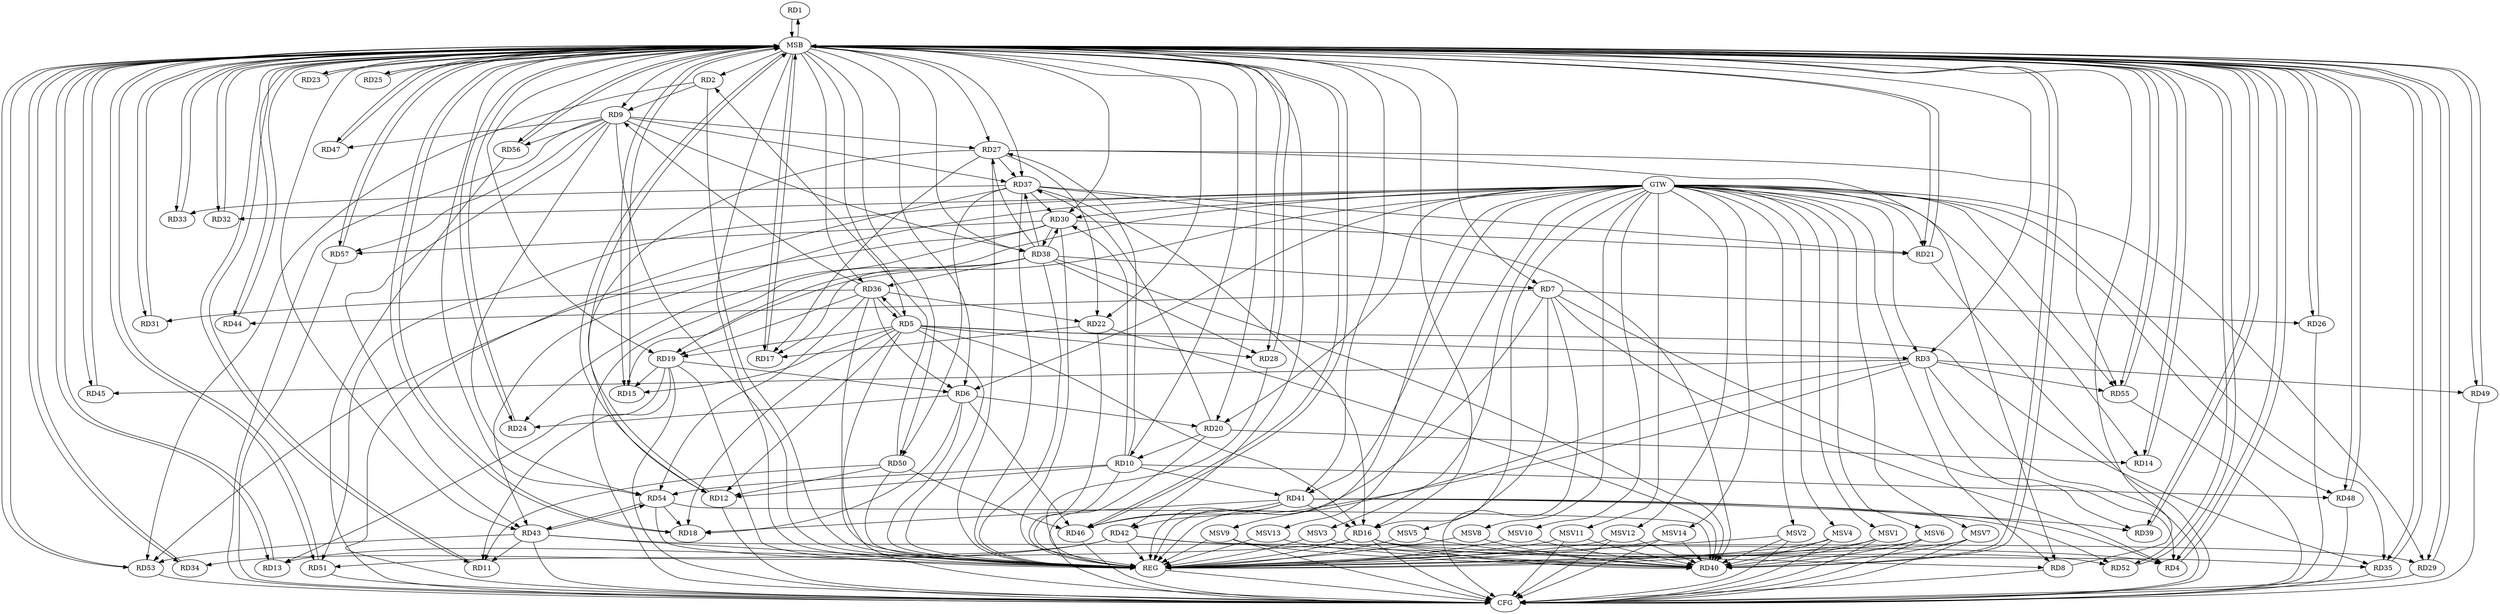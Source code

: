 strict digraph G {
  RD1 [ label="RD1" ];
  RD2 [ label="RD2" ];
  RD3 [ label="RD3" ];
  RD4 [ label="RD4" ];
  RD5 [ label="RD5" ];
  RD6 [ label="RD6" ];
  RD7 [ label="RD7" ];
  RD8 [ label="RD8" ];
  RD9 [ label="RD9" ];
  RD10 [ label="RD10" ];
  RD11 [ label="RD11" ];
  RD12 [ label="RD12" ];
  RD13 [ label="RD13" ];
  RD14 [ label="RD14" ];
  RD15 [ label="RD15" ];
  RD16 [ label="RD16" ];
  RD17 [ label="RD17" ];
  RD18 [ label="RD18" ];
  RD19 [ label="RD19" ];
  RD20 [ label="RD20" ];
  RD21 [ label="RD21" ];
  RD22 [ label="RD22" ];
  RD23 [ label="RD23" ];
  RD24 [ label="RD24" ];
  RD25 [ label="RD25" ];
  RD26 [ label="RD26" ];
  RD27 [ label="RD27" ];
  RD28 [ label="RD28" ];
  RD29 [ label="RD29" ];
  RD30 [ label="RD30" ];
  RD31 [ label="RD31" ];
  RD32 [ label="RD32" ];
  RD33 [ label="RD33" ];
  RD34 [ label="RD34" ];
  RD35 [ label="RD35" ];
  RD36 [ label="RD36" ];
  RD37 [ label="RD37" ];
  RD38 [ label="RD38" ];
  RD39 [ label="RD39" ];
  RD40 [ label="RD40" ];
  RD41 [ label="RD41" ];
  RD42 [ label="RD42" ];
  RD43 [ label="RD43" ];
  RD44 [ label="RD44" ];
  RD45 [ label="RD45" ];
  RD46 [ label="RD46" ];
  RD47 [ label="RD47" ];
  RD48 [ label="RD48" ];
  RD49 [ label="RD49" ];
  RD50 [ label="RD50" ];
  RD51 [ label="RD51" ];
  RD52 [ label="RD52" ];
  RD53 [ label="RD53" ];
  RD54 [ label="RD54" ];
  RD55 [ label="RD55" ];
  RD56 [ label="RD56" ];
  RD57 [ label="RD57" ];
  GTW [ label="GTW" ];
  REG [ label="REG" ];
  MSB [ label="MSB" ];
  CFG [ label="CFG" ];
  MSV1 [ label="MSV1" ];
  MSV2 [ label="MSV2" ];
  MSV3 [ label="MSV3" ];
  MSV4 [ label="MSV4" ];
  MSV5 [ label="MSV5" ];
  MSV6 [ label="MSV6" ];
  MSV7 [ label="MSV7" ];
  MSV8 [ label="MSV8" ];
  MSV9 [ label="MSV9" ];
  MSV10 [ label="MSV10" ];
  MSV11 [ label="MSV11" ];
  MSV12 [ label="MSV12" ];
  MSV13 [ label="MSV13" ];
  MSV14 [ label="MSV14" ];
  RD2 -> RD9;
  RD50 -> RD2;
  RD2 -> RD53;
  RD3 -> RD4;
  RD5 -> RD3;
  RD3 -> RD45;
  RD3 -> RD46;
  RD3 -> RD49;
  RD3 -> RD55;
  RD7 -> RD4;
  RD41 -> RD4;
  RD43 -> RD4;
  RD5 -> RD12;
  RD5 -> RD15;
  RD5 -> RD16;
  RD5 -> RD18;
  RD5 -> RD19;
  RD5 -> RD28;
  RD5 -> RD35;
  RD5 -> RD36;
  RD36 -> RD5;
  RD6 -> RD18;
  RD19 -> RD6;
  RD6 -> RD20;
  RD6 -> RD24;
  RD36 -> RD6;
  RD6 -> RD46;
  RD7 -> RD16;
  RD7 -> RD26;
  RD38 -> RD7;
  RD7 -> RD39;
  RD7 -> RD44;
  RD27 -> RD8;
  RD42 -> RD8;
  RD9 -> RD27;
  RD36 -> RD9;
  RD9 -> RD37;
  RD9 -> RD38;
  RD9 -> RD43;
  RD9 -> RD47;
  RD9 -> RD54;
  RD9 -> RD56;
  RD9 -> RD57;
  RD10 -> RD12;
  RD20 -> RD10;
  RD10 -> RD27;
  RD10 -> RD30;
  RD10 -> RD41;
  RD10 -> RD48;
  RD10 -> RD54;
  RD19 -> RD11;
  RD43 -> RD11;
  RD50 -> RD11;
  RD27 -> RD12;
  RD50 -> RD12;
  RD19 -> RD13;
  RD42 -> RD13;
  RD20 -> RD14;
  RD19 -> RD15;
  RD16 -> RD35;
  RD37 -> RD16;
  RD16 -> RD40;
  RD41 -> RD16;
  RD16 -> RD51;
  RD16 -> RD52;
  RD22 -> RD17;
  RD27 -> RD17;
  RD38 -> RD17;
  RD41 -> RD18;
  RD54 -> RD18;
  RD36 -> RD19;
  RD20 -> RD37;
  RD30 -> RD21;
  RD37 -> RD21;
  RD27 -> RD22;
  RD36 -> RD22;
  RD22 -> RD40;
  RD30 -> RD24;
  RD27 -> RD37;
  RD38 -> RD27;
  RD27 -> RD55;
  RD38 -> RD28;
  RD42 -> RD29;
  RD37 -> RD30;
  RD30 -> RD38;
  RD38 -> RD30;
  RD30 -> RD53;
  RD30 -> RD57;
  RD36 -> RD31;
  RD37 -> RD33;
  RD42 -> RD34;
  RD38 -> RD36;
  RD36 -> RD54;
  RD38 -> RD37;
  RD37 -> RD40;
  RD37 -> RD50;
  RD38 -> RD40;
  RD41 -> RD39;
  RD54 -> RD40;
  RD41 -> RD42;
  RD41 -> RD46;
  RD41 -> RD52;
  RD43 -> RD53;
  RD43 -> RD54;
  RD54 -> RD43;
  RD50 -> RD46;
  GTW -> RD29;
  GTW -> RD32;
  GTW -> RD15;
  GTW -> RD21;
  GTW -> RD41;
  GTW -> RD20;
  GTW -> RD30;
  GTW -> RD8;
  GTW -> RD14;
  GTW -> RD6;
  GTW -> RD19;
  GTW -> RD51;
  GTW -> RD55;
  GTW -> RD35;
  GTW -> RD48;
  GTW -> RD3;
  GTW -> RD43;
  RD2 -> REG;
  RD3 -> REG;
  RD5 -> REG;
  RD6 -> REG;
  RD7 -> REG;
  RD9 -> REG;
  RD10 -> REG;
  RD16 -> REG;
  RD19 -> REG;
  RD20 -> REG;
  RD22 -> REG;
  RD27 -> REG;
  RD30 -> REG;
  RD36 -> REG;
  RD37 -> REG;
  RD38 -> REG;
  RD41 -> REG;
  RD42 -> REG;
  RD43 -> REG;
  RD50 -> REG;
  RD54 -> REG;
  RD1 -> MSB;
  MSB -> RD12;
  MSB -> RD17;
  MSB -> RD28;
  MSB -> RD32;
  MSB -> RD43;
  MSB -> RD57;
  MSB -> REG;
  RD4 -> MSB;
  MSB -> RD1;
  MSB -> RD5;
  MSB -> RD39;
  MSB -> RD56;
  RD8 -> MSB;
  MSB -> RD6;
  MSB -> RD9;
  MSB -> RD13;
  MSB -> RD22;
  MSB -> RD31;
  MSB -> RD34;
  MSB -> RD41;
  MSB -> RD44;
  MSB -> RD49;
  MSB -> RD54;
  RD11 -> MSB;
  MSB -> RD18;
  MSB -> RD27;
  RD12 -> MSB;
  MSB -> RD16;
  MSB -> RD55;
  RD13 -> MSB;
  MSB -> RD20;
  MSB -> RD45;
  MSB -> RD52;
  RD14 -> MSB;
  MSB -> RD4;
  MSB -> RD19;
  MSB -> RD23;
  MSB -> RD46;
  RD15 -> MSB;
  MSB -> RD3;
  MSB -> RD21;
  MSB -> RD51;
  RD17 -> MSB;
  MSB -> RD11;
  RD18 -> MSB;
  MSB -> RD10;
  MSB -> RD14;
  MSB -> RD25;
  MSB -> RD37;
  MSB -> RD42;
  RD21 -> MSB;
  MSB -> RD7;
  MSB -> RD33;
  RD23 -> MSB;
  MSB -> RD24;
  RD24 -> MSB;
  MSB -> RD30;
  MSB -> RD47;
  RD25 -> MSB;
  MSB -> RD15;
  MSB -> RD50;
  RD26 -> MSB;
  RD28 -> MSB;
  MSB -> RD35;
  RD29 -> MSB;
  MSB -> RD26;
  MSB -> RD53;
  RD31 -> MSB;
  RD32 -> MSB;
  RD33 -> MSB;
  MSB -> RD29;
  MSB -> RD36;
  RD34 -> MSB;
  MSB -> RD40;
  RD35 -> MSB;
  RD39 -> MSB;
  MSB -> RD48;
  RD40 -> MSB;
  RD44 -> MSB;
  MSB -> RD2;
  MSB -> RD38;
  RD45 -> MSB;
  RD46 -> MSB;
  RD47 -> MSB;
  RD48 -> MSB;
  RD49 -> MSB;
  RD51 -> MSB;
  RD52 -> MSB;
  RD53 -> MSB;
  RD55 -> MSB;
  RD56 -> MSB;
  RD57 -> MSB;
  RD16 -> CFG;
  RD5 -> CFG;
  RD57 -> CFG;
  RD37 -> CFG;
  RD55 -> CFG;
  RD51 -> CFG;
  RD53 -> CFG;
  RD9 -> CFG;
  RD8 -> CFG;
  RD49 -> CFG;
  RD3 -> CFG;
  RD48 -> CFG;
  RD35 -> CFG;
  RD56 -> CFG;
  RD21 -> CFG;
  RD28 -> CFG;
  RD38 -> CFG;
  RD29 -> CFG;
  RD19 -> CFG;
  RD26 -> CFG;
  RD12 -> CFG;
  RD7 -> CFG;
  RD43 -> CFG;
  RD46 -> CFG;
  REG -> CFG;
  MSV1 -> RD40;
  GTW -> MSV1;
  MSV1 -> REG;
  MSV1 -> CFG;
  MSV2 -> RD40;
  MSV3 -> RD40;
  MSV4 -> RD40;
  GTW -> MSV2;
  MSV2 -> REG;
  MSV2 -> CFG;
  GTW -> MSV3;
  MSV3 -> REG;
  GTW -> MSV4;
  MSV4 -> REG;
  MSV4 -> CFG;
  MSV5 -> RD40;
  MSV6 -> RD40;
  MSV7 -> RD40;
  MSV8 -> RD40;
  MSV9 -> RD40;
  GTW -> MSV5;
  MSV5 -> REG;
  GTW -> MSV6;
  MSV6 -> REG;
  MSV6 -> CFG;
  GTW -> MSV7;
  MSV7 -> REG;
  MSV7 -> CFG;
  GTW -> MSV8;
  MSV8 -> REG;
  GTW -> MSV9;
  MSV9 -> REG;
  MSV9 -> CFG;
  MSV10 -> RD40;
  GTW -> MSV10;
  MSV10 -> REG;
  MSV11 -> RD40;
  GTW -> MSV11;
  MSV11 -> REG;
  MSV11 -> CFG;
  MSV12 -> RD40;
  GTW -> MSV12;
  MSV12 -> REG;
  MSV12 -> CFG;
  MSV13 -> RD40;
  MSV14 -> RD40;
  GTW -> MSV13;
  MSV13 -> REG;
  GTW -> MSV14;
  MSV14 -> REG;
  MSV14 -> CFG;
}
